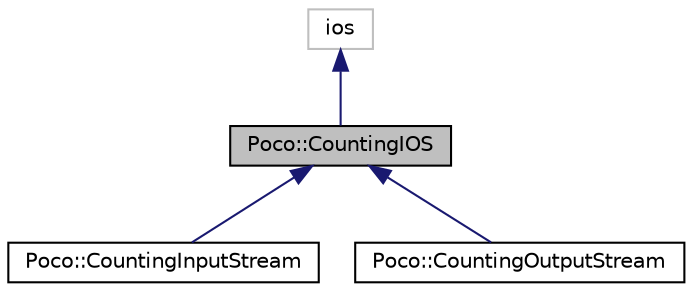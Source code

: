 digraph "Poco::CountingIOS"
{
 // LATEX_PDF_SIZE
  edge [fontname="Helvetica",fontsize="10",labelfontname="Helvetica",labelfontsize="10"];
  node [fontname="Helvetica",fontsize="10",shape=record];
  Node1 [label="Poco::CountingIOS",height=0.2,width=0.4,color="black", fillcolor="grey75", style="filled", fontcolor="black",tooltip=" "];
  Node2 -> Node1 [dir="back",color="midnightblue",fontsize="10",style="solid"];
  Node2 [label="ios",height=0.2,width=0.4,color="grey75", fillcolor="white", style="filled",tooltip=" "];
  Node1 -> Node3 [dir="back",color="midnightblue",fontsize="10",style="solid"];
  Node3 [label="Poco::CountingInputStream",height=0.2,width=0.4,color="black", fillcolor="white", style="filled",URL="$classPoco_1_1CountingInputStream.html",tooltip=" "];
  Node1 -> Node4 [dir="back",color="midnightblue",fontsize="10",style="solid"];
  Node4 [label="Poco::CountingOutputStream",height=0.2,width=0.4,color="black", fillcolor="white", style="filled",URL="$classPoco_1_1CountingOutputStream.html",tooltip=" "];
}
